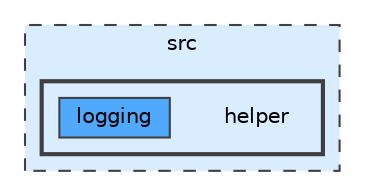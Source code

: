 digraph "C:/Users/Muddyblack/Downloads/MetaDataEditorCpp/src/helper"
{
 // LATEX_PDF_SIZE
  bgcolor="transparent";
  edge [fontname=Helvetica,fontsize=10,labelfontname=Helvetica,labelfontsize=10];
  node [fontname=Helvetica,fontsize=10,shape=box,height=0.2,width=0.4];
  compound=true
  subgraph clusterdir_68267d1309a1af8e8297ef4c3efbcdba {
    graph [ bgcolor="#daedff", pencolor="grey25", label="src", fontname=Helvetica,fontsize=10 style="filled,dashed", URL="dir_68267d1309a1af8e8297ef4c3efbcdba.html",tooltip=""]
  subgraph clusterdir_2e47e0659bfa766bdc2119893b60e2d4 {
    graph [ bgcolor="#daedff", pencolor="grey25", label="", fontname=Helvetica,fontsize=10 style="filled,bold", URL="dir_2e47e0659bfa766bdc2119893b60e2d4.html",tooltip=""]
    dir_2e47e0659bfa766bdc2119893b60e2d4 [shape=plaintext, label="helper"];
  dir_beae04755a5a36886ca1511a6538cacc [label="logging", fillcolor="#4ea9ff", color="grey25", style="filled", URL="dir_beae04755a5a36886ca1511a6538cacc.html",tooltip=""];
  }
  }
}
